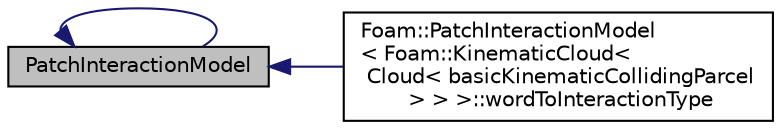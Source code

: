 digraph "PatchInteractionModel"
{
  bgcolor="transparent";
  edge [fontname="Helvetica",fontsize="10",labelfontname="Helvetica",labelfontsize="10"];
  node [fontname="Helvetica",fontsize="10",shape=record];
  rankdir="LR";
  Node1 [label="PatchInteractionModel",height=0.2,width=0.4,color="black", fillcolor="grey75", style="filled", fontcolor="black"];
  Node1 -> Node1 [dir="back",color="midnightblue",fontsize="10",style="solid",fontname="Helvetica"];
  Node1 -> Node2 [dir="back",color="midnightblue",fontsize="10",style="solid",fontname="Helvetica"];
  Node2 [label="Foam::PatchInteractionModel\l\< Foam::KinematicCloud\<\l Cloud\< basicKinematicCollidingParcel\l \> \> \>::wordToInteractionType",height=0.2,width=0.4,color="black",URL="$a24901.html#ac56830725e9f2405f57055317ad507a0",tooltip="Convert word to interaction result. "];
}
